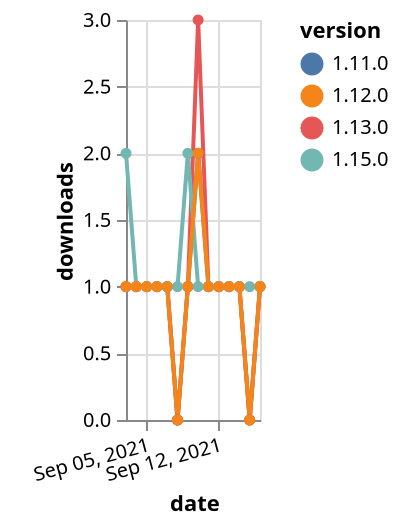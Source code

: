 {"$schema": "https://vega.github.io/schema/vega-lite/v5.json", "description": "A simple bar chart with embedded data.", "data": {"values": [{"date": "2021-09-03", "total": 211, "delta": 1, "version": "1.11.0"}, {"date": "2021-09-04", "total": 212, "delta": 1, "version": "1.11.0"}, {"date": "2021-09-05", "total": 213, "delta": 1, "version": "1.11.0"}, {"date": "2021-09-06", "total": 214, "delta": 1, "version": "1.11.0"}, {"date": "2021-09-07", "total": 215, "delta": 1, "version": "1.11.0"}, {"date": "2021-09-08", "total": 215, "delta": 0, "version": "1.11.0"}, {"date": "2021-09-09", "total": 216, "delta": 1, "version": "1.11.0"}, {"date": "2021-09-10", "total": 218, "delta": 2, "version": "1.11.0"}, {"date": "2021-09-11", "total": 219, "delta": 1, "version": "1.11.0"}, {"date": "2021-09-12", "total": 220, "delta": 1, "version": "1.11.0"}, {"date": "2021-09-13", "total": 221, "delta": 1, "version": "1.11.0"}, {"date": "2021-09-14", "total": 222, "delta": 1, "version": "1.11.0"}, {"date": "2021-09-15", "total": 222, "delta": 0, "version": "1.11.0"}, {"date": "2021-09-16", "total": 223, "delta": 1, "version": "1.11.0"}, {"date": "2021-09-03", "total": 284, "delta": 1, "version": "1.13.0"}, {"date": "2021-09-04", "total": 285, "delta": 1, "version": "1.13.0"}, {"date": "2021-09-05", "total": 286, "delta": 1, "version": "1.13.0"}, {"date": "2021-09-06", "total": 287, "delta": 1, "version": "1.13.0"}, {"date": "2021-09-07", "total": 288, "delta": 1, "version": "1.13.0"}, {"date": "2021-09-08", "total": 288, "delta": 0, "version": "1.13.0"}, {"date": "2021-09-09", "total": 289, "delta": 1, "version": "1.13.0"}, {"date": "2021-09-10", "total": 292, "delta": 3, "version": "1.13.0"}, {"date": "2021-09-11", "total": 293, "delta": 1, "version": "1.13.0"}, {"date": "2021-09-12", "total": 294, "delta": 1, "version": "1.13.0"}, {"date": "2021-09-13", "total": 295, "delta": 1, "version": "1.13.0"}, {"date": "2021-09-14", "total": 296, "delta": 1, "version": "1.13.0"}, {"date": "2021-09-15", "total": 296, "delta": 0, "version": "1.13.0"}, {"date": "2021-09-16", "total": 297, "delta": 1, "version": "1.13.0"}, {"date": "2021-09-03", "total": 115, "delta": 2, "version": "1.15.0"}, {"date": "2021-09-04", "total": 116, "delta": 1, "version": "1.15.0"}, {"date": "2021-09-05", "total": 117, "delta": 1, "version": "1.15.0"}, {"date": "2021-09-06", "total": 118, "delta": 1, "version": "1.15.0"}, {"date": "2021-09-07", "total": 119, "delta": 1, "version": "1.15.0"}, {"date": "2021-09-08", "total": 120, "delta": 1, "version": "1.15.0"}, {"date": "2021-09-09", "total": 122, "delta": 2, "version": "1.15.0"}, {"date": "2021-09-10", "total": 123, "delta": 1, "version": "1.15.0"}, {"date": "2021-09-11", "total": 124, "delta": 1, "version": "1.15.0"}, {"date": "2021-09-12", "total": 125, "delta": 1, "version": "1.15.0"}, {"date": "2021-09-13", "total": 126, "delta": 1, "version": "1.15.0"}, {"date": "2021-09-14", "total": 127, "delta": 1, "version": "1.15.0"}, {"date": "2021-09-15", "total": 128, "delta": 1, "version": "1.15.0"}, {"date": "2021-09-16", "total": 129, "delta": 1, "version": "1.15.0"}, {"date": "2021-09-03", "total": 178, "delta": 1, "version": "1.12.0"}, {"date": "2021-09-04", "total": 179, "delta": 1, "version": "1.12.0"}, {"date": "2021-09-05", "total": 180, "delta": 1, "version": "1.12.0"}, {"date": "2021-09-06", "total": 181, "delta": 1, "version": "1.12.0"}, {"date": "2021-09-07", "total": 182, "delta": 1, "version": "1.12.0"}, {"date": "2021-09-08", "total": 182, "delta": 0, "version": "1.12.0"}, {"date": "2021-09-09", "total": 183, "delta": 1, "version": "1.12.0"}, {"date": "2021-09-10", "total": 185, "delta": 2, "version": "1.12.0"}, {"date": "2021-09-11", "total": 186, "delta": 1, "version": "1.12.0"}, {"date": "2021-09-12", "total": 187, "delta": 1, "version": "1.12.0"}, {"date": "2021-09-13", "total": 188, "delta": 1, "version": "1.12.0"}, {"date": "2021-09-14", "total": 189, "delta": 1, "version": "1.12.0"}, {"date": "2021-09-15", "total": 189, "delta": 0, "version": "1.12.0"}, {"date": "2021-09-16", "total": 190, "delta": 1, "version": "1.12.0"}]}, "width": "container", "mark": {"type": "line", "point": {"filled": true}}, "encoding": {"x": {"field": "date", "type": "temporal", "timeUnit": "yearmonthdate", "title": "date", "axis": {"labelAngle": -15}}, "y": {"field": "delta", "type": "quantitative", "title": "downloads"}, "color": {"field": "version", "type": "nominal"}, "tooltip": {"field": "delta"}}}